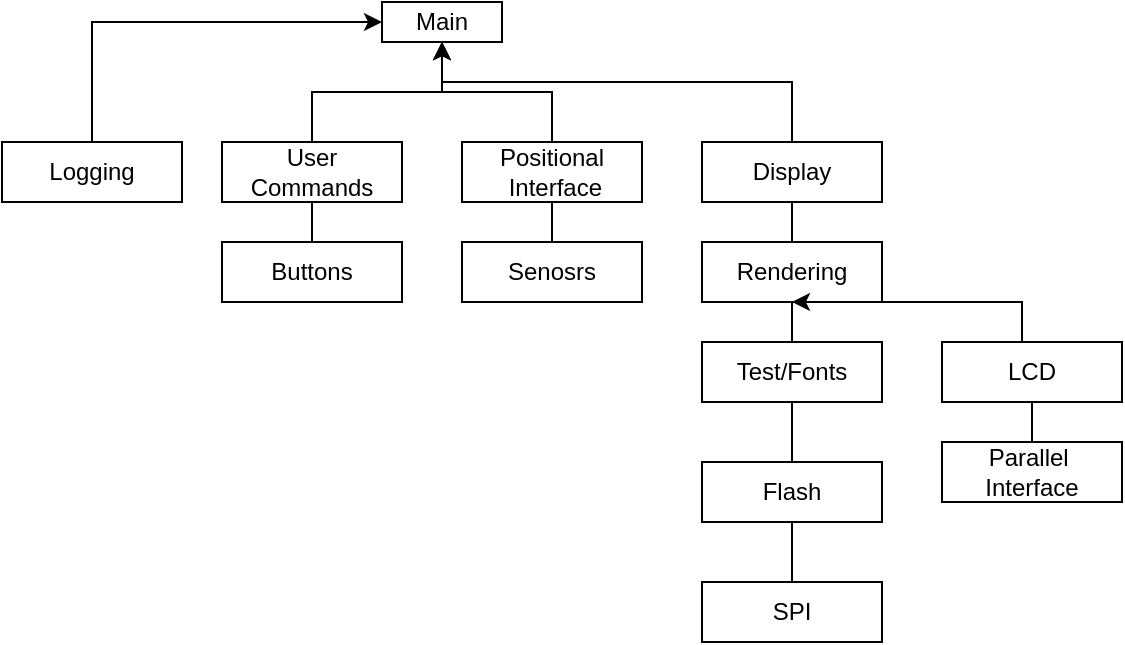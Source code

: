 <mxfile version="17.2.4" type="github">
  <diagram name="Page-1" id="6133507b-19e7-1e82-6fc7-422aa6c4b21f">
    <mxGraphModel dx="1298" dy="842" grid="1" gridSize="10" guides="1" tooltips="1" connect="1" arrows="1" fold="1" page="1" pageScale="1" pageWidth="1100" pageHeight="850" background="none" math="0" shadow="0">
      <root>
        <mxCell id="0" />
        <mxCell id="1" parent="0" />
        <mxCell id="tey2QPXhFQJ5Nbo1Uw9D-1" value="Main" style="rounded=0;whiteSpace=wrap;html=1;" vertex="1" parent="1">
          <mxGeometry x="490" y="80" width="60" height="20" as="geometry" />
        </mxCell>
        <mxCell id="tey2QPXhFQJ5Nbo1Uw9D-15" style="edgeStyle=orthogonalEdgeStyle;rounded=0;orthogonalLoop=1;jettySize=auto;html=1;" edge="1" parent="1" source="tey2QPXhFQJ5Nbo1Uw9D-2" target="tey2QPXhFQJ5Nbo1Uw9D-1">
          <mxGeometry relative="1" as="geometry" />
        </mxCell>
        <mxCell id="tey2QPXhFQJ5Nbo1Uw9D-2" value="User Commands" style="rounded=0;whiteSpace=wrap;html=1;" vertex="1" parent="1">
          <mxGeometry x="410" y="150" width="90" height="30" as="geometry" />
        </mxCell>
        <mxCell id="tey2QPXhFQJ5Nbo1Uw9D-3" value="Buttons" style="rounded=0;whiteSpace=wrap;html=1;" vertex="1" parent="1">
          <mxGeometry x="410" y="200" width="90" height="30" as="geometry" />
        </mxCell>
        <mxCell id="tey2QPXhFQJ5Nbo1Uw9D-16" value="" style="edgeStyle=orthogonalEdgeStyle;rounded=0;orthogonalLoop=1;jettySize=auto;html=1;" edge="1" parent="1" source="tey2QPXhFQJ5Nbo1Uw9D-4" target="tey2QPXhFQJ5Nbo1Uw9D-1">
          <mxGeometry relative="1" as="geometry" />
        </mxCell>
        <mxCell id="tey2QPXhFQJ5Nbo1Uw9D-4" value="Positional &amp;nbsp;Interface" style="rounded=0;whiteSpace=wrap;html=1;" vertex="1" parent="1">
          <mxGeometry x="530" y="150" width="90" height="30" as="geometry" />
        </mxCell>
        <mxCell id="tey2QPXhFQJ5Nbo1Uw9D-5" value="Senosrs" style="rounded=0;whiteSpace=wrap;html=1;" vertex="1" parent="1">
          <mxGeometry x="530" y="200" width="90" height="30" as="geometry" />
        </mxCell>
        <mxCell id="tey2QPXhFQJ5Nbo1Uw9D-17" style="edgeStyle=orthogonalEdgeStyle;rounded=0;orthogonalLoop=1;jettySize=auto;html=1;entryX=0.5;entryY=1;entryDx=0;entryDy=0;" edge="1" parent="1" source="tey2QPXhFQJ5Nbo1Uw9D-6" target="tey2QPXhFQJ5Nbo1Uw9D-1">
          <mxGeometry relative="1" as="geometry">
            <Array as="points">
              <mxPoint x="695" y="120" />
              <mxPoint x="520" y="120" />
            </Array>
          </mxGeometry>
        </mxCell>
        <mxCell id="tey2QPXhFQJ5Nbo1Uw9D-6" value="Display" style="rounded=0;whiteSpace=wrap;html=1;" vertex="1" parent="1">
          <mxGeometry x="650" y="150" width="90" height="30" as="geometry" />
        </mxCell>
        <mxCell id="tey2QPXhFQJ5Nbo1Uw9D-7" value="Rendering" style="rounded=0;whiteSpace=wrap;html=1;" vertex="1" parent="1">
          <mxGeometry x="650" y="200" width="90" height="30" as="geometry" />
        </mxCell>
        <mxCell id="tey2QPXhFQJ5Nbo1Uw9D-8" value="Test/Fonts" style="rounded=0;whiteSpace=wrap;html=1;" vertex="1" parent="1">
          <mxGeometry x="650" y="250" width="90" height="30" as="geometry" />
        </mxCell>
        <mxCell id="tey2QPXhFQJ5Nbo1Uw9D-9" value="Flash" style="rounded=0;whiteSpace=wrap;html=1;" vertex="1" parent="1">
          <mxGeometry x="650" y="310" width="90" height="30" as="geometry" />
        </mxCell>
        <mxCell id="tey2QPXhFQJ5Nbo1Uw9D-10" value="SPI" style="rounded=0;whiteSpace=wrap;html=1;" vertex="1" parent="1">
          <mxGeometry x="650" y="370" width="90" height="30" as="geometry" />
        </mxCell>
        <mxCell id="tey2QPXhFQJ5Nbo1Uw9D-29" value="" style="edgeStyle=orthogonalEdgeStyle;rounded=0;orthogonalLoop=1;jettySize=auto;html=1;entryX=0.5;entryY=1;entryDx=0;entryDy=0;" edge="1" parent="1" source="tey2QPXhFQJ5Nbo1Uw9D-11" target="tey2QPXhFQJ5Nbo1Uw9D-7">
          <mxGeometry relative="1" as="geometry">
            <mxPoint x="815" y="170" as="targetPoint" />
            <Array as="points">
              <mxPoint x="810" y="230" />
            </Array>
          </mxGeometry>
        </mxCell>
        <mxCell id="tey2QPXhFQJ5Nbo1Uw9D-11" value="LCD" style="rounded=0;whiteSpace=wrap;html=1;" vertex="1" parent="1">
          <mxGeometry x="770" y="250" width="90" height="30" as="geometry" />
        </mxCell>
        <mxCell id="tey2QPXhFQJ5Nbo1Uw9D-12" value="Parallel&amp;nbsp;&lt;br&gt;Interface" style="rounded=0;whiteSpace=wrap;html=1;" vertex="1" parent="1">
          <mxGeometry x="770" y="300" width="90" height="30" as="geometry" />
        </mxCell>
        <mxCell id="tey2QPXhFQJ5Nbo1Uw9D-14" style="edgeStyle=orthogonalEdgeStyle;rounded=0;orthogonalLoop=1;jettySize=auto;html=1;entryX=0;entryY=0.5;entryDx=0;entryDy=0;" edge="1" parent="1" source="tey2QPXhFQJ5Nbo1Uw9D-13" target="tey2QPXhFQJ5Nbo1Uw9D-1">
          <mxGeometry relative="1" as="geometry">
            <Array as="points">
              <mxPoint x="345" y="90" />
            </Array>
          </mxGeometry>
        </mxCell>
        <mxCell id="tey2QPXhFQJ5Nbo1Uw9D-13" value="Logging" style="rounded=0;whiteSpace=wrap;html=1;" vertex="1" parent="1">
          <mxGeometry x="300" y="150" width="90" height="30" as="geometry" />
        </mxCell>
        <mxCell id="tey2QPXhFQJ5Nbo1Uw9D-18" value="" style="endArrow=none;html=1;rounded=0;entryX=0.5;entryY=0;entryDx=0;entryDy=0;exitX=0.5;exitY=1;exitDx=0;exitDy=0;" edge="1" parent="1" source="tey2QPXhFQJ5Nbo1Uw9D-2" target="tey2QPXhFQJ5Nbo1Uw9D-3">
          <mxGeometry width="50" height="50" relative="1" as="geometry">
            <mxPoint x="290" y="410" as="sourcePoint" />
            <mxPoint x="340" y="360" as="targetPoint" />
          </mxGeometry>
        </mxCell>
        <mxCell id="tey2QPXhFQJ5Nbo1Uw9D-19" value="" style="endArrow=none;html=1;rounded=0;entryX=0.5;entryY=0;entryDx=0;entryDy=0;exitX=0.5;exitY=1;exitDx=0;exitDy=0;" edge="1" parent="1" source="tey2QPXhFQJ5Nbo1Uw9D-4" target="tey2QPXhFQJ5Nbo1Uw9D-5">
          <mxGeometry width="50" height="50" relative="1" as="geometry">
            <mxPoint x="465" y="190" as="sourcePoint" />
            <mxPoint x="465" y="210" as="targetPoint" />
          </mxGeometry>
        </mxCell>
        <mxCell id="tey2QPXhFQJ5Nbo1Uw9D-20" value="" style="endArrow=none;html=1;rounded=0;entryX=0.5;entryY=0;entryDx=0;entryDy=0;exitX=0.5;exitY=1;exitDx=0;exitDy=0;" edge="1" parent="1" source="tey2QPXhFQJ5Nbo1Uw9D-6" target="tey2QPXhFQJ5Nbo1Uw9D-7">
          <mxGeometry width="50" height="50" relative="1" as="geometry">
            <mxPoint x="585" y="190" as="sourcePoint" />
            <mxPoint x="585" y="210" as="targetPoint" />
          </mxGeometry>
        </mxCell>
        <mxCell id="tey2QPXhFQJ5Nbo1Uw9D-21" value="" style="endArrow=none;html=1;rounded=0;entryX=0.5;entryY=0;entryDx=0;entryDy=0;exitX=0.5;exitY=1;exitDx=0;exitDy=0;" edge="1" parent="1" source="tey2QPXhFQJ5Nbo1Uw9D-7" target="tey2QPXhFQJ5Nbo1Uw9D-8">
          <mxGeometry width="50" height="50" relative="1" as="geometry">
            <mxPoint x="595" y="200" as="sourcePoint" />
            <mxPoint x="595" y="220" as="targetPoint" />
          </mxGeometry>
        </mxCell>
        <mxCell id="tey2QPXhFQJ5Nbo1Uw9D-22" value="" style="endArrow=none;html=1;rounded=0;entryX=0.5;entryY=1;entryDx=0;entryDy=0;exitX=0.5;exitY=0;exitDx=0;exitDy=0;" edge="1" parent="1" source="tey2QPXhFQJ5Nbo1Uw9D-9" target="tey2QPXhFQJ5Nbo1Uw9D-8">
          <mxGeometry width="50" height="50" relative="1" as="geometry">
            <mxPoint x="605" y="210" as="sourcePoint" />
            <mxPoint x="605" y="230" as="targetPoint" />
          </mxGeometry>
        </mxCell>
        <mxCell id="tey2QPXhFQJ5Nbo1Uw9D-23" value="" style="endArrow=none;html=1;rounded=0;entryX=0.5;entryY=0;entryDx=0;entryDy=0;exitX=0.5;exitY=1;exitDx=0;exitDy=0;" edge="1" parent="1" source="tey2QPXhFQJ5Nbo1Uw9D-9" target="tey2QPXhFQJ5Nbo1Uw9D-10">
          <mxGeometry width="50" height="50" relative="1" as="geometry">
            <mxPoint x="615" y="220" as="sourcePoint" />
            <mxPoint x="615" y="240" as="targetPoint" />
          </mxGeometry>
        </mxCell>
        <mxCell id="tey2QPXhFQJ5Nbo1Uw9D-26" value="" style="endArrow=none;html=1;rounded=0;entryX=0.5;entryY=0;entryDx=0;entryDy=0;exitX=0.5;exitY=1;exitDx=0;exitDy=0;" edge="1" parent="1" source="tey2QPXhFQJ5Nbo1Uw9D-11" target="tey2QPXhFQJ5Nbo1Uw9D-12">
          <mxGeometry width="50" height="50" relative="1" as="geometry">
            <mxPoint x="625" y="280" as="sourcePoint" />
            <mxPoint x="625" y="300" as="targetPoint" />
          </mxGeometry>
        </mxCell>
      </root>
    </mxGraphModel>
  </diagram>
</mxfile>
